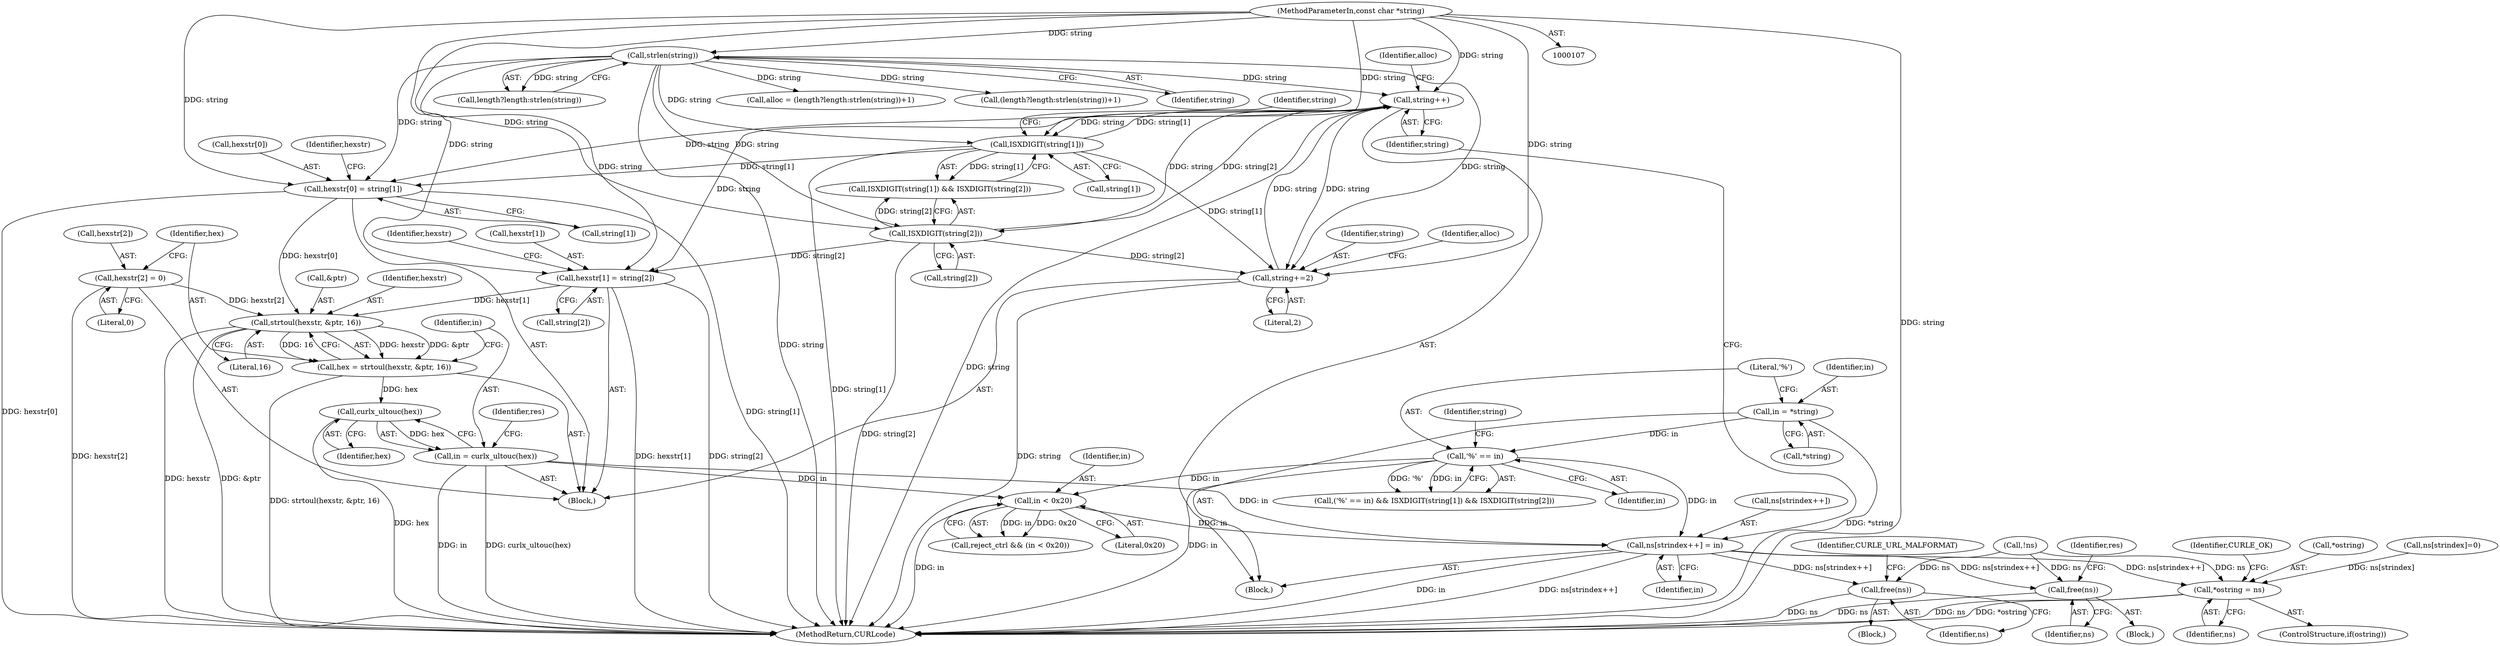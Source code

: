digraph "0_curl_75ca568fa1c19de4c5358fed246686de8467c238_0@pointer" {
"1000230" [label="(Call,ns[strindex++] = in)"];
"1000222" [label="(Call,in < 0x20)"];
"1000154" [label="(Call,'%' == in)"];
"1000148" [label="(Call,in = *string)"];
"1000195" [label="(Call,in = curlx_ultouc(hex))"];
"1000197" [label="(Call,curlx_ultouc(hex))"];
"1000188" [label="(Call,hex = strtoul(hexstr, &ptr, 16))"];
"1000190" [label="(Call,strtoul(hexstr, &ptr, 16))"];
"1000183" [label="(Call,hexstr[2] = 0)"];
"1000176" [label="(Call,hexstr[1] = string[2])"];
"1000236" [label="(Call,string++)"];
"1000158" [label="(Call,ISXDIGIT(string[1]))"];
"1000122" [label="(Call,strlen(string))"];
"1000109" [label="(MethodParameterIn,const char *string)"];
"1000213" [label="(Call,string+=2)"];
"1000162" [label="(Call,ISXDIGIT(string[2]))"];
"1000169" [label="(Call,hexstr[0] = string[1])"];
"1000209" [label="(Call,free(ns))"];
"1000226" [label="(Call,free(ns))"];
"1000251" [label="(Call,*ostring = ns)"];
"1000191" [label="(Identifier,hexstr)"];
"1000197" [label="(Call,curlx_ultouc(hex))"];
"1000177" [label="(Call,hexstr[1])"];
"1000254" [label="(Identifier,ns)"];
"1000231" [label="(Call,ns[strindex++])"];
"1000122" [label="(Call,strlen(string))"];
"1000164" [label="(Identifier,string)"];
"1000176" [label="(Call,hexstr[1] = string[2])"];
"1000230" [label="(Call,ns[strindex++] = in)"];
"1000223" [label="(Identifier,in)"];
"1000229" [label="(Identifier,CURLE_URL_MALFORMAT)"];
"1000183" [label="(Call,hexstr[2] = 0)"];
"1000237" [label="(Identifier,string)"];
"1000195" [label="(Call,in = curlx_ultouc(hex))"];
"1000251" [label="(Call,*ostring = ns)"];
"1000235" [label="(Identifier,in)"];
"1000169" [label="(Call,hexstr[0] = string[1])"];
"1000116" [label="(Call,alloc = (length?length:strlen(string))+1)"];
"1000170" [label="(Call,hexstr[0])"];
"1000200" [label="(Identifier,res)"];
"1000222" [label="(Call,in < 0x20)"];
"1000227" [label="(Identifier,ns)"];
"1000194" [label="(Literal,16)"];
"1000180" [label="(Call,string[2])"];
"1000166" [label="(Block,)"];
"1000148" [label="(Call,in = *string)"];
"1000214" [label="(Identifier,string)"];
"1000256" [label="(Identifier,CURLE_OK)"];
"1000118" [label="(Call,(length?length:strlen(string))+1)"];
"1000192" [label="(Call,&ptr)"];
"1000160" [label="(Identifier,string)"];
"1000187" [label="(Literal,0)"];
"1000147" [label="(Block,)"];
"1000163" [label="(Call,string[2])"];
"1000173" [label="(Call,string[1])"];
"1000213" [label="(Call,string+=2)"];
"1000249" [label="(ControlStructure,if(ostring))"];
"1000158" [label="(Call,ISXDIGIT(string[1]))"];
"1000252" [label="(Call,*ostring)"];
"1000198" [label="(Identifier,hex)"];
"1000225" [label="(Block,)"];
"1000224" [label="(Literal,0x20)"];
"1000208" [label="(Block,)"];
"1000154" [label="(Call,'%' == in)"];
"1000209" [label="(Call,free(ns))"];
"1000109" [label="(MethodParameterIn,const char *string)"];
"1000226" [label="(Call,free(ns))"];
"1000210" [label="(Identifier,ns)"];
"1000150" [label="(Call,*string)"];
"1000215" [label="(Literal,2)"];
"1000178" [label="(Identifier,hexstr)"];
"1000190" [label="(Call,strtoul(hexstr, &ptr, 16))"];
"1000236" [label="(Call,string++)"];
"1000138" [label="(Call,!ns)"];
"1000212" [label="(Identifier,res)"];
"1000149" [label="(Identifier,in)"];
"1000153" [label="(Call,('%' == in) && ISXDIGIT(string[1]) && ISXDIGIT(string[2]))"];
"1000162" [label="(Call,ISXDIGIT(string[2]))"];
"1000217" [label="(Identifier,alloc)"];
"1000185" [label="(Identifier,hexstr)"];
"1000188" [label="(Call,hex = strtoul(hexstr, &ptr, 16))"];
"1000155" [label="(Literal,'%')"];
"1000123" [label="(Identifier,string)"];
"1000220" [label="(Call,reject_ctrl && (in < 0x20))"];
"1000157" [label="(Call,ISXDIGIT(string[1]) && ISXDIGIT(string[2]))"];
"1000156" [label="(Identifier,in)"];
"1000196" [label="(Identifier,in)"];
"1000184" [label="(Call,hexstr[2])"];
"1000189" [label="(Identifier,hex)"];
"1000238" [label="(Call,ns[strindex]=0)"];
"1000159" [label="(Call,string[1])"];
"1000257" [label="(MethodReturn,CURLcode)"];
"1000119" [label="(Call,length?length:strlen(string))"];
"1000145" [label="(Identifier,alloc)"];
"1000230" -> "1000147"  [label="AST: "];
"1000230" -> "1000235"  [label="CFG: "];
"1000231" -> "1000230"  [label="AST: "];
"1000235" -> "1000230"  [label="AST: "];
"1000237" -> "1000230"  [label="CFG: "];
"1000230" -> "1000257"  [label="DDG: in"];
"1000230" -> "1000257"  [label="DDG: ns[strindex++]"];
"1000230" -> "1000209"  [label="DDG: ns[strindex++]"];
"1000230" -> "1000226"  [label="DDG: ns[strindex++]"];
"1000222" -> "1000230"  [label="DDG: in"];
"1000154" -> "1000230"  [label="DDG: in"];
"1000195" -> "1000230"  [label="DDG: in"];
"1000230" -> "1000251"  [label="DDG: ns[strindex++]"];
"1000222" -> "1000220"  [label="AST: "];
"1000222" -> "1000224"  [label="CFG: "];
"1000223" -> "1000222"  [label="AST: "];
"1000224" -> "1000222"  [label="AST: "];
"1000220" -> "1000222"  [label="CFG: "];
"1000222" -> "1000257"  [label="DDG: in"];
"1000222" -> "1000220"  [label="DDG: in"];
"1000222" -> "1000220"  [label="DDG: 0x20"];
"1000154" -> "1000222"  [label="DDG: in"];
"1000195" -> "1000222"  [label="DDG: in"];
"1000154" -> "1000153"  [label="AST: "];
"1000154" -> "1000156"  [label="CFG: "];
"1000155" -> "1000154"  [label="AST: "];
"1000156" -> "1000154"  [label="AST: "];
"1000160" -> "1000154"  [label="CFG: "];
"1000153" -> "1000154"  [label="CFG: "];
"1000154" -> "1000257"  [label="DDG: in"];
"1000154" -> "1000153"  [label="DDG: '%'"];
"1000154" -> "1000153"  [label="DDG: in"];
"1000148" -> "1000154"  [label="DDG: in"];
"1000148" -> "1000147"  [label="AST: "];
"1000148" -> "1000150"  [label="CFG: "];
"1000149" -> "1000148"  [label="AST: "];
"1000150" -> "1000148"  [label="AST: "];
"1000155" -> "1000148"  [label="CFG: "];
"1000148" -> "1000257"  [label="DDG: *string"];
"1000195" -> "1000166"  [label="AST: "];
"1000195" -> "1000197"  [label="CFG: "];
"1000196" -> "1000195"  [label="AST: "];
"1000197" -> "1000195"  [label="AST: "];
"1000200" -> "1000195"  [label="CFG: "];
"1000195" -> "1000257"  [label="DDG: curlx_ultouc(hex)"];
"1000195" -> "1000257"  [label="DDG: in"];
"1000197" -> "1000195"  [label="DDG: hex"];
"1000197" -> "1000198"  [label="CFG: "];
"1000198" -> "1000197"  [label="AST: "];
"1000197" -> "1000257"  [label="DDG: hex"];
"1000188" -> "1000197"  [label="DDG: hex"];
"1000188" -> "1000166"  [label="AST: "];
"1000188" -> "1000190"  [label="CFG: "];
"1000189" -> "1000188"  [label="AST: "];
"1000190" -> "1000188"  [label="AST: "];
"1000196" -> "1000188"  [label="CFG: "];
"1000188" -> "1000257"  [label="DDG: strtoul(hexstr, &ptr, 16)"];
"1000190" -> "1000188"  [label="DDG: hexstr"];
"1000190" -> "1000188"  [label="DDG: &ptr"];
"1000190" -> "1000188"  [label="DDG: 16"];
"1000190" -> "1000194"  [label="CFG: "];
"1000191" -> "1000190"  [label="AST: "];
"1000192" -> "1000190"  [label="AST: "];
"1000194" -> "1000190"  [label="AST: "];
"1000190" -> "1000257"  [label="DDG: hexstr"];
"1000190" -> "1000257"  [label="DDG: &ptr"];
"1000183" -> "1000190"  [label="DDG: hexstr[2]"];
"1000176" -> "1000190"  [label="DDG: hexstr[1]"];
"1000169" -> "1000190"  [label="DDG: hexstr[0]"];
"1000183" -> "1000166"  [label="AST: "];
"1000183" -> "1000187"  [label="CFG: "];
"1000184" -> "1000183"  [label="AST: "];
"1000187" -> "1000183"  [label="AST: "];
"1000189" -> "1000183"  [label="CFG: "];
"1000183" -> "1000257"  [label="DDG: hexstr[2]"];
"1000176" -> "1000166"  [label="AST: "];
"1000176" -> "1000180"  [label="CFG: "];
"1000177" -> "1000176"  [label="AST: "];
"1000180" -> "1000176"  [label="AST: "];
"1000185" -> "1000176"  [label="CFG: "];
"1000176" -> "1000257"  [label="DDG: string[2]"];
"1000176" -> "1000257"  [label="DDG: hexstr[1]"];
"1000236" -> "1000176"  [label="DDG: string"];
"1000122" -> "1000176"  [label="DDG: string"];
"1000162" -> "1000176"  [label="DDG: string[2]"];
"1000109" -> "1000176"  [label="DDG: string"];
"1000236" -> "1000147"  [label="AST: "];
"1000236" -> "1000237"  [label="CFG: "];
"1000237" -> "1000236"  [label="AST: "];
"1000145" -> "1000236"  [label="CFG: "];
"1000236" -> "1000257"  [label="DDG: string"];
"1000236" -> "1000158"  [label="DDG: string"];
"1000236" -> "1000162"  [label="DDG: string"];
"1000236" -> "1000169"  [label="DDG: string"];
"1000236" -> "1000213"  [label="DDG: string"];
"1000158" -> "1000236"  [label="DDG: string[1]"];
"1000213" -> "1000236"  [label="DDG: string"];
"1000122" -> "1000236"  [label="DDG: string"];
"1000162" -> "1000236"  [label="DDG: string[2]"];
"1000109" -> "1000236"  [label="DDG: string"];
"1000158" -> "1000157"  [label="AST: "];
"1000158" -> "1000159"  [label="CFG: "];
"1000159" -> "1000158"  [label="AST: "];
"1000164" -> "1000158"  [label="CFG: "];
"1000157" -> "1000158"  [label="CFG: "];
"1000158" -> "1000257"  [label="DDG: string[1]"];
"1000158" -> "1000157"  [label="DDG: string[1]"];
"1000122" -> "1000158"  [label="DDG: string"];
"1000109" -> "1000158"  [label="DDG: string"];
"1000158" -> "1000169"  [label="DDG: string[1]"];
"1000158" -> "1000213"  [label="DDG: string[1]"];
"1000122" -> "1000119"  [label="AST: "];
"1000122" -> "1000123"  [label="CFG: "];
"1000123" -> "1000122"  [label="AST: "];
"1000119" -> "1000122"  [label="CFG: "];
"1000122" -> "1000257"  [label="DDG: string"];
"1000122" -> "1000116"  [label="DDG: string"];
"1000122" -> "1000118"  [label="DDG: string"];
"1000122" -> "1000119"  [label="DDG: string"];
"1000109" -> "1000122"  [label="DDG: string"];
"1000122" -> "1000162"  [label="DDG: string"];
"1000122" -> "1000169"  [label="DDG: string"];
"1000122" -> "1000213"  [label="DDG: string"];
"1000109" -> "1000107"  [label="AST: "];
"1000109" -> "1000257"  [label="DDG: string"];
"1000109" -> "1000162"  [label="DDG: string"];
"1000109" -> "1000169"  [label="DDG: string"];
"1000109" -> "1000213"  [label="DDG: string"];
"1000213" -> "1000166"  [label="AST: "];
"1000213" -> "1000215"  [label="CFG: "];
"1000214" -> "1000213"  [label="AST: "];
"1000215" -> "1000213"  [label="AST: "];
"1000217" -> "1000213"  [label="CFG: "];
"1000213" -> "1000257"  [label="DDG: string"];
"1000162" -> "1000213"  [label="DDG: string[2]"];
"1000162" -> "1000157"  [label="AST: "];
"1000162" -> "1000163"  [label="CFG: "];
"1000163" -> "1000162"  [label="AST: "];
"1000157" -> "1000162"  [label="CFG: "];
"1000162" -> "1000257"  [label="DDG: string[2]"];
"1000162" -> "1000157"  [label="DDG: string[2]"];
"1000169" -> "1000166"  [label="AST: "];
"1000169" -> "1000173"  [label="CFG: "];
"1000170" -> "1000169"  [label="AST: "];
"1000173" -> "1000169"  [label="AST: "];
"1000178" -> "1000169"  [label="CFG: "];
"1000169" -> "1000257"  [label="DDG: string[1]"];
"1000169" -> "1000257"  [label="DDG: hexstr[0]"];
"1000209" -> "1000208"  [label="AST: "];
"1000209" -> "1000210"  [label="CFG: "];
"1000210" -> "1000209"  [label="AST: "];
"1000212" -> "1000209"  [label="CFG: "];
"1000209" -> "1000257"  [label="DDG: ns"];
"1000138" -> "1000209"  [label="DDG: ns"];
"1000226" -> "1000225"  [label="AST: "];
"1000226" -> "1000227"  [label="CFG: "];
"1000227" -> "1000226"  [label="AST: "];
"1000229" -> "1000226"  [label="CFG: "];
"1000226" -> "1000257"  [label="DDG: ns"];
"1000138" -> "1000226"  [label="DDG: ns"];
"1000251" -> "1000249"  [label="AST: "];
"1000251" -> "1000254"  [label="CFG: "];
"1000252" -> "1000251"  [label="AST: "];
"1000254" -> "1000251"  [label="AST: "];
"1000256" -> "1000251"  [label="CFG: "];
"1000251" -> "1000257"  [label="DDG: ns"];
"1000251" -> "1000257"  [label="DDG: *ostring"];
"1000238" -> "1000251"  [label="DDG: ns[strindex]"];
"1000138" -> "1000251"  [label="DDG: ns"];
}

